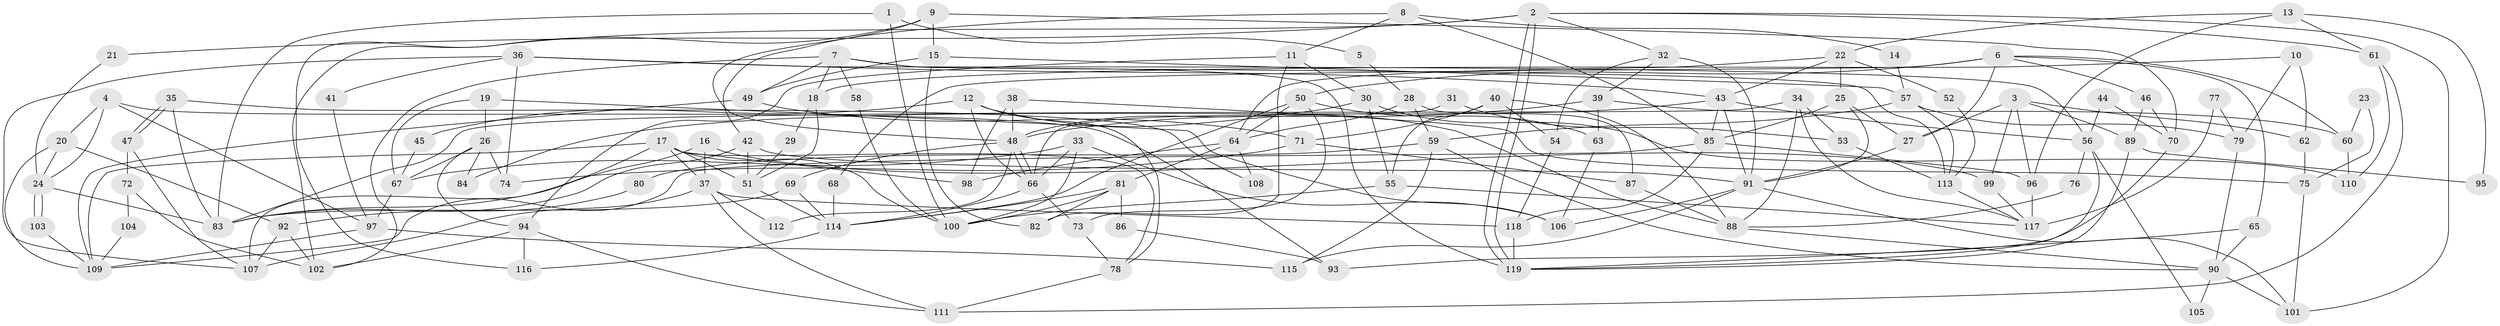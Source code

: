 // Generated by graph-tools (version 1.1) at 2025/50/03/09/25 04:50:44]
// undirected, 119 vertices, 238 edges
graph export_dot {
graph [start="1"]
  node [color=gray90,style=filled];
  1;
  2;
  3;
  4;
  5;
  6;
  7;
  8;
  9;
  10;
  11;
  12;
  13;
  14;
  15;
  16;
  17;
  18;
  19;
  20;
  21;
  22;
  23;
  24;
  25;
  26;
  27;
  28;
  29;
  30;
  31;
  32;
  33;
  34;
  35;
  36;
  37;
  38;
  39;
  40;
  41;
  42;
  43;
  44;
  45;
  46;
  47;
  48;
  49;
  50;
  51;
  52;
  53;
  54;
  55;
  56;
  57;
  58;
  59;
  60;
  61;
  62;
  63;
  64;
  65;
  66;
  67;
  68;
  69;
  70;
  71;
  72;
  73;
  74;
  75;
  76;
  77;
  78;
  79;
  80;
  81;
  82;
  83;
  84;
  85;
  86;
  87;
  88;
  89;
  90;
  91;
  92;
  93;
  94;
  95;
  96;
  97;
  98;
  99;
  100;
  101;
  102;
  103;
  104;
  105;
  106;
  107;
  108;
  109;
  110;
  111;
  112;
  113;
  114;
  115;
  116;
  117;
  118;
  119;
  1 -- 100;
  1 -- 83;
  1 -- 5;
  2 -- 32;
  2 -- 119;
  2 -- 119;
  2 -- 21;
  2 -- 61;
  2 -- 101;
  2 -- 102;
  3 -- 99;
  3 -- 62;
  3 -- 27;
  3 -- 89;
  3 -- 96;
  4 -- 24;
  4 -- 20;
  4 -- 93;
  4 -- 97;
  5 -- 28;
  6 -- 50;
  6 -- 27;
  6 -- 46;
  6 -- 60;
  6 -- 65;
  6 -- 68;
  7 -- 113;
  7 -- 119;
  7 -- 18;
  7 -- 49;
  7 -- 58;
  7 -- 102;
  8 -- 42;
  8 -- 11;
  8 -- 14;
  8 -- 85;
  9 -- 48;
  9 -- 116;
  9 -- 15;
  9 -- 70;
  10 -- 79;
  10 -- 18;
  10 -- 62;
  11 -- 94;
  11 -- 30;
  11 -- 82;
  12 -- 78;
  12 -- 88;
  12 -- 45;
  12 -- 66;
  13 -- 61;
  13 -- 96;
  13 -- 22;
  13 -- 95;
  14 -- 57;
  15 -- 82;
  15 -- 49;
  15 -- 57;
  16 -- 37;
  16 -- 83;
  16 -- 99;
  17 -- 109;
  17 -- 100;
  17 -- 37;
  17 -- 51;
  17 -- 78;
  17 -- 98;
  17 -- 107;
  18 -- 51;
  18 -- 29;
  19 -- 67;
  19 -- 106;
  19 -- 26;
  20 -- 92;
  20 -- 109;
  20 -- 24;
  21 -- 24;
  22 -- 43;
  22 -- 25;
  22 -- 52;
  22 -- 64;
  23 -- 75;
  23 -- 60;
  24 -- 103;
  24 -- 103;
  24 -- 83;
  25 -- 27;
  25 -- 85;
  25 -- 91;
  26 -- 94;
  26 -- 67;
  26 -- 74;
  26 -- 84;
  27 -- 91;
  28 -- 64;
  28 -- 59;
  28 -- 87;
  29 -- 51;
  30 -- 55;
  30 -- 48;
  30 -- 110;
  31 -- 66;
  31 -- 53;
  32 -- 39;
  32 -- 91;
  32 -- 54;
  33 -- 66;
  33 -- 67;
  33 -- 100;
  33 -- 106;
  34 -- 83;
  34 -- 88;
  34 -- 53;
  34 -- 117;
  35 -- 47;
  35 -- 47;
  35 -- 83;
  35 -- 108;
  36 -- 43;
  36 -- 74;
  36 -- 41;
  36 -- 56;
  36 -- 107;
  37 -- 107;
  37 -- 111;
  37 -- 112;
  37 -- 118;
  38 -- 48;
  38 -- 98;
  38 -- 75;
  39 -- 63;
  39 -- 48;
  39 -- 60;
  40 -- 71;
  40 -- 54;
  40 -- 55;
  40 -- 88;
  41 -- 97;
  42 -- 91;
  42 -- 51;
  42 -- 83;
  43 -- 85;
  43 -- 56;
  43 -- 84;
  43 -- 91;
  44 -- 70;
  44 -- 56;
  45 -- 67;
  46 -- 89;
  46 -- 70;
  47 -- 107;
  47 -- 72;
  48 -- 66;
  48 -- 66;
  48 -- 69;
  48 -- 112;
  49 -- 71;
  49 -- 109;
  50 -- 114;
  50 -- 73;
  50 -- 63;
  50 -- 64;
  51 -- 114;
  52 -- 113;
  53 -- 113;
  54 -- 118;
  55 -- 117;
  55 -- 100;
  56 -- 119;
  56 -- 76;
  56 -- 105;
  57 -- 59;
  57 -- 79;
  57 -- 113;
  58 -- 100;
  59 -- 115;
  59 -- 90;
  59 -- 80;
  60 -- 110;
  61 -- 110;
  61 -- 111;
  62 -- 75;
  63 -- 106;
  64 -- 81;
  64 -- 98;
  64 -- 108;
  65 -- 119;
  65 -- 90;
  66 -- 73;
  66 -- 114;
  67 -- 97;
  68 -- 114;
  69 -- 83;
  69 -- 114;
  70 -- 93;
  71 -- 87;
  71 -- 74;
  72 -- 102;
  72 -- 104;
  73 -- 78;
  75 -- 101;
  76 -- 88;
  77 -- 117;
  77 -- 79;
  78 -- 111;
  79 -- 90;
  80 -- 92;
  81 -- 100;
  81 -- 82;
  81 -- 86;
  81 -- 114;
  85 -- 96;
  85 -- 109;
  85 -- 118;
  86 -- 93;
  87 -- 88;
  88 -- 90;
  89 -- 119;
  89 -- 95;
  90 -- 101;
  90 -- 105;
  91 -- 101;
  91 -- 106;
  91 -- 115;
  92 -- 107;
  92 -- 102;
  94 -- 102;
  94 -- 111;
  94 -- 116;
  96 -- 117;
  97 -- 109;
  97 -- 115;
  99 -- 117;
  103 -- 109;
  104 -- 109;
  113 -- 117;
  114 -- 116;
  118 -- 119;
}
